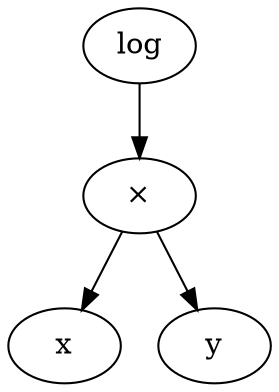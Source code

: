 strict digraph logTimes {
log [label="log"];
mult [label="&times;"];
x [label="x"];
y [label="y"];
log -> mult -> {x, y};
}
